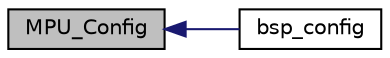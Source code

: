 digraph "MPU_Config"
{
  edge [fontname="Helvetica",fontsize="10",labelfontname="Helvetica",labelfontsize="10"];
  node [fontname="Helvetica",fontsize="10",shape=record];
  rankdir="LR";
  Node41 [label="MPU_Config",height=0.2,width=0.4,color="black", fillcolor="grey75", style="filled", fontcolor="black"];
  Node41 -> Node42 [dir="back",color="midnightblue",fontsize="10",style="solid",fontname="Helvetica"];
  Node42 [label="bsp_config",height=0.2,width=0.4,color="black", fillcolor="white", style="filled",URL="$bsp_8c.html#a1daad6f02d05b6715108e804f68c3d21"];
}
